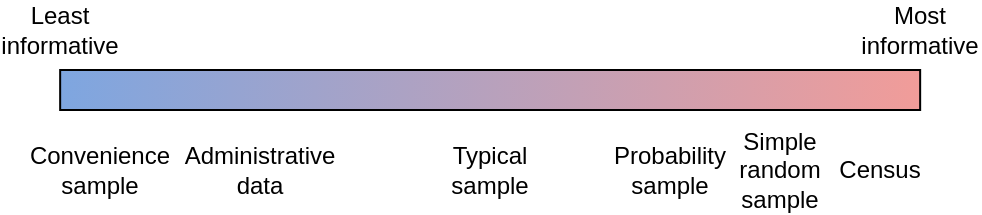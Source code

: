 <mxGraphModel dx="396" dy="430" grid="1" gridSize="10" guides="1" tooltips="1" connect="1" arrows="1" fold="1" page="1" pageScale="1" pageWidth="850" pageHeight="1100" background="#ffffff"><root><mxCell id="0"/><mxCell id="1" parent="0"/><mxCell id="3" value="" style="rounded=0;whiteSpace=wrap;html=1;gradientColor=#F19C99;gradientDirection=east;fillColor=#7EA6E0;fontFamily=Helvetica;" parent="1" vertex="1"><mxGeometry x="30.078" y="40" width="430" height="20" as="geometry"/></mxCell><mxCell id="4" value="Least informative" style="text;html=1;strokeColor=none;fillColor=none;align=center;verticalAlign=middle;whiteSpace=wrap;rounded=0;rotation=0;fontFamily=Helvetica;" parent="1" vertex="1"><mxGeometry x="10.078" y="10" width="40" height="20" as="geometry"/></mxCell><mxCell id="7" value="Most informative" style="text;html=1;strokeColor=none;fillColor=none;align=center;verticalAlign=middle;whiteSpace=wrap;rounded=0;rotation=0;fontFamily=Helvetica;" parent="1" vertex="1"><mxGeometry x="440.078" y="10" width="40" height="20" as="geometry"/></mxCell><mxCell id="8" value="Convenience sample" style="text;html=1;strokeColor=none;fillColor=none;align=center;verticalAlign=middle;whiteSpace=wrap;rounded=0;fontFamily=Helvetica;" parent="1" vertex="1"><mxGeometry x="30.078" y="80" width="40" height="20" as="geometry"/></mxCell><mxCell id="9" value="Administrative data" style="text;html=1;strokeColor=none;fillColor=none;align=center;verticalAlign=middle;whiteSpace=wrap;rounded=0;fontFamily=Helvetica;" parent="1" vertex="1"><mxGeometry x="110.078" y="80" width="40" height="20" as="geometry"/></mxCell><mxCell id="10" value="Typical sample" style="text;html=1;strokeColor=none;fillColor=none;align=center;verticalAlign=middle;whiteSpace=wrap;rounded=0;fontFamily=Helvetica;" parent="1" vertex="1"><mxGeometry x="225.078" y="80" width="40" height="20" as="geometry"/></mxCell><mxCell id="12" value="Probability sample" style="text;html=1;strokeColor=none;fillColor=none;align=center;verticalAlign=middle;whiteSpace=wrap;rounded=0;fontFamily=Helvetica;" parent="1" vertex="1"><mxGeometry x="315.078" y="80" width="40" height="20" as="geometry"/></mxCell><mxCell id="13" value="Simple random sample" style="text;html=1;strokeColor=none;fillColor=none;align=center;verticalAlign=middle;whiteSpace=wrap;rounded=0;fontFamily=Helvetica;" parent="1" vertex="1"><mxGeometry x="370.078" y="80" width="40" height="20" as="geometry"/></mxCell><mxCell id="14" value="Census" style="text;html=1;strokeColor=none;fillColor=none;align=center;verticalAlign=middle;whiteSpace=wrap;rounded=0;fontFamily=Helvetica;" parent="1" vertex="1"><mxGeometry x="420.078" y="80" width="40" height="20" as="geometry"/></mxCell></root></mxGraphModel>